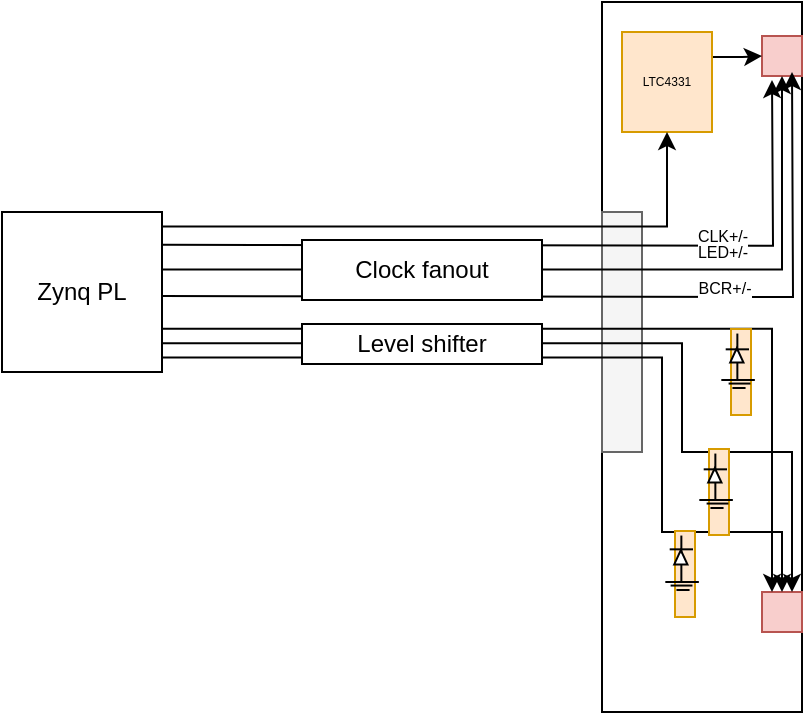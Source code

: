 <mxfile version="23.1.2" type="github">
  <diagram name="Page-1" id="fWkxdSE3MDxEK5NCk_mT">
    <mxGraphModel dx="724" dy="455" grid="1" gridSize="10" guides="1" tooltips="1" connect="1" arrows="1" fold="1" page="1" pageScale="1" pageWidth="850" pageHeight="1100" math="0" shadow="0">
      <root>
        <mxCell id="0" />
        <mxCell id="1" parent="0" />
        <mxCell id="TbumQkPZerBBFcN5Bay4-1" value="Zynq PL" style="whiteSpace=wrap;html=1;aspect=fixed;points=[[0,0,0,0,0],[0,0.25,0,0,0],[0,0.5,0,0,0],[0,0.75,0,0,0],[0,1,0,0,0],[0.25,0,0,0,0],[0.25,1,0,0,0],[0.5,0,0,0,0],[0.5,1,0,0,0],[0.75,0,0,0,0],[0.75,1,0,0,0],[1,0,0,0,0],[1,0.09,0,0,0],[1,0.18,0,0,0],[1,0.27,0,0,0],[1,0.36,0,0,0],[1,0.45,0,0,0],[1,0.55,0,0,0],[1,0.64,0,0,0],[1,0.73,0,0,0],[1,0.82,0,0,0],[1,0.91,0,0,0],[1,1,0,0,0]];" vertex="1" parent="1">
          <mxGeometry x="100" y="260" width="80" height="80" as="geometry" />
        </mxCell>
        <mxCell id="TbumQkPZerBBFcN5Bay4-2" value="" style="rounded=0;whiteSpace=wrap;html=1;" vertex="1" parent="1">
          <mxGeometry x="400" y="155" width="100" height="355" as="geometry" />
        </mxCell>
        <mxCell id="TbumQkPZerBBFcN5Bay4-3" value="" style="rounded=0;whiteSpace=wrap;html=1;fillColor=#f8cecc;strokeColor=#b85450;" vertex="1" parent="1">
          <mxGeometry x="480" y="172" width="20" height="20" as="geometry" />
        </mxCell>
        <mxCell id="TbumQkPZerBBFcN5Bay4-9" value="" style="rounded=0;whiteSpace=wrap;html=1;fillColor=#f5f5f5;fontColor=#333333;strokeColor=#666666;" vertex="1" parent="1">
          <mxGeometry x="400" y="260" width="20" height="120" as="geometry" />
        </mxCell>
        <mxCell id="TbumQkPZerBBFcN5Bay4-14" style="edgeStyle=orthogonalEdgeStyle;rounded=0;orthogonalLoop=1;jettySize=auto;html=1;exitX=1;exitY=0.25;exitDx=0;exitDy=0;entryX=0;entryY=0.5;entryDx=0;entryDy=0;" edge="1" parent="1" source="TbumQkPZerBBFcN5Bay4-13" target="TbumQkPZerBBFcN5Bay4-3">
          <mxGeometry relative="1" as="geometry">
            <Array as="points">
              <mxPoint x="470" y="182" />
            </Array>
          </mxGeometry>
        </mxCell>
        <mxCell id="TbumQkPZerBBFcN5Bay4-13" value="LTC4331" style="rounded=0;whiteSpace=wrap;html=1;fillColor=#ffe6cc;strokeColor=#d79b00;fontSize=6;" vertex="1" parent="1">
          <mxGeometry x="410" y="170" width="45" height="50" as="geometry" />
        </mxCell>
        <mxCell id="TbumQkPZerBBFcN5Bay4-16" value="" style="rounded=0;whiteSpace=wrap;html=1;fillColor=#f8cecc;strokeColor=#b85450;" vertex="1" parent="1">
          <mxGeometry x="480" y="450" width="20" height="20" as="geometry" />
        </mxCell>
        <mxCell id="TbumQkPZerBBFcN5Bay4-17" style="edgeStyle=orthogonalEdgeStyle;rounded=0;orthogonalLoop=1;jettySize=auto;html=1;exitX=1;exitY=0.82;exitDx=0;exitDy=0;exitPerimeter=0;entryX=0.75;entryY=0;entryDx=0;entryDy=0;" edge="1" parent="1" source="TbumQkPZerBBFcN5Bay4-1" target="TbumQkPZerBBFcN5Bay4-16">
          <mxGeometry relative="1" as="geometry">
            <Array as="points">
              <mxPoint x="440" y="326" />
              <mxPoint x="440" y="380" />
              <mxPoint x="495" y="380" />
            </Array>
          </mxGeometry>
        </mxCell>
        <mxCell id="TbumQkPZerBBFcN5Bay4-15" style="edgeStyle=orthogonalEdgeStyle;rounded=0;orthogonalLoop=1;jettySize=auto;html=1;exitX=1;exitY=0.91;exitDx=0;exitDy=0;exitPerimeter=0;entryX=0.5;entryY=0;entryDx=0;entryDy=0;" edge="1" parent="1" source="TbumQkPZerBBFcN5Bay4-1" target="TbumQkPZerBBFcN5Bay4-16">
          <mxGeometry relative="1" as="geometry">
            <mxPoint x="485" y="240" as="targetPoint" />
            <Array as="points">
              <mxPoint x="430" y="333" />
              <mxPoint x="430" y="420" />
              <mxPoint x="490" y="420" />
            </Array>
          </mxGeometry>
        </mxCell>
        <mxCell id="TbumQkPZerBBFcN5Bay4-18" style="edgeStyle=orthogonalEdgeStyle;rounded=0;orthogonalLoop=1;jettySize=auto;html=1;exitX=1;exitY=0.73;exitDx=0;exitDy=0;exitPerimeter=0;entryX=0.25;entryY=0;entryDx=0;entryDy=0;" edge="1" parent="1" source="TbumQkPZerBBFcN5Bay4-1" target="TbumQkPZerBBFcN5Bay4-16">
          <mxGeometry relative="1" as="geometry" />
        </mxCell>
        <mxCell id="TbumQkPZerBBFcN5Bay4-19" value="CLK+/-" style="edgeStyle=orthogonalEdgeStyle;rounded=0;orthogonalLoop=1;jettySize=auto;html=1;exitX=1;exitY=0.18;exitDx=0;exitDy=0;exitPerimeter=0;entryX=0.25;entryY=1;entryDx=0;entryDy=0;fontSize=8;spacing=2;" edge="1" parent="1">
          <mxGeometry x="0.442" y="5" relative="1" as="geometry">
            <mxPoint x="180" y="276.4" as="sourcePoint" />
            <mxPoint x="485" y="194" as="targetPoint" />
            <mxPoint as="offset" />
          </mxGeometry>
        </mxCell>
        <mxCell id="TbumQkPZerBBFcN5Bay4-20" value="LED+/-" style="edgeStyle=orthogonalEdgeStyle;rounded=0;orthogonalLoop=1;jettySize=auto;html=1;exitX=1;exitY=0.36;exitDx=0;exitDy=0;exitPerimeter=0;entryX=0.5;entryY=1;entryDx=0;entryDy=0;fontSize=8;" edge="1" parent="1" source="TbumQkPZerBBFcN5Bay4-1" target="TbumQkPZerBBFcN5Bay4-3">
          <mxGeometry x="0.377" y="9" relative="1" as="geometry">
            <mxPoint as="offset" />
          </mxGeometry>
        </mxCell>
        <mxCell id="TbumQkPZerBBFcN5Bay4-21" value="BCR+/-" style="edgeStyle=orthogonalEdgeStyle;rounded=0;orthogonalLoop=1;jettySize=auto;html=1;exitX=1;exitY=0.55;exitDx=0;exitDy=0;exitPerimeter=0;entryX=0.75;entryY=1;entryDx=0;entryDy=0;fontSize=8;" edge="1" parent="1">
          <mxGeometry x="0.311" y="4" relative="1" as="geometry">
            <mxPoint x="180" y="302" as="sourcePoint" />
            <mxPoint x="495" y="190" as="targetPoint" />
            <mxPoint as="offset" />
          </mxGeometry>
        </mxCell>
        <mxCell id="TbumQkPZerBBFcN5Bay4-10" style="edgeStyle=orthogonalEdgeStyle;rounded=0;orthogonalLoop=1;jettySize=auto;html=1;exitX=1;exitY=0.09;exitDx=0;exitDy=0;endArrow=classic;endFill=1;exitPerimeter=0;" edge="1" parent="1" source="TbumQkPZerBBFcN5Bay4-1" target="TbumQkPZerBBFcN5Bay4-13">
          <mxGeometry relative="1" as="geometry">
            <mxPoint x="370" y="240" as="targetPoint" />
          </mxGeometry>
        </mxCell>
        <mxCell id="TbumQkPZerBBFcN5Bay4-32" value="" style="group;rotation=-90;fillColor=#ffe6cc;strokeColor=#d79b00;" vertex="1" connectable="0" parent="1">
          <mxGeometry x="437" y="395" width="43" height="10" as="geometry" />
        </mxCell>
        <mxCell id="TbumQkPZerBBFcN5Bay4-33" value="" style="triangle;whiteSpace=wrap;html=1;rotation=-90;" vertex="1" parent="TbumQkPZerBBFcN5Bay4-32">
          <mxGeometry x="15.763" y="-6.667" width="7.288" height="6.667" as="geometry" />
        </mxCell>
        <mxCell id="TbumQkPZerBBFcN5Bay4-34" value="" style="endArrow=none;html=1;rounded=0;" edge="1" parent="TbumQkPZerBBFcN5Bay4-32">
          <mxGeometry width="50" height="50" relative="1" as="geometry">
            <mxPoint x="25.508" y="-6.333" as="sourcePoint" />
            <mxPoint x="13.847" y="-6.333" as="targetPoint" />
          </mxGeometry>
        </mxCell>
        <mxCell id="TbumQkPZerBBFcN5Bay4-35" value="" style="endArrow=none;html=1;rounded=0;" edge="1" parent="TbumQkPZerBBFcN5Bay4-32">
          <mxGeometry width="50" height="50" relative="1" as="geometry">
            <mxPoint x="19.678" y="-5.333" as="sourcePoint" />
            <mxPoint x="19.678" y="-14.222" as="targetPoint" />
          </mxGeometry>
        </mxCell>
        <mxCell id="TbumQkPZerBBFcN5Bay4-36" value="" style="endArrow=none;html=1;rounded=0;" edge="1" parent="TbumQkPZerBBFcN5Bay4-32">
          <mxGeometry width="50" height="50" relative="1" as="geometry">
            <mxPoint x="19.678" y="9" as="sourcePoint" />
            <mxPoint x="19.678" y="0.111" as="targetPoint" />
          </mxGeometry>
        </mxCell>
        <mxCell id="TbumQkPZerBBFcN5Bay4-37" value="" style="endArrow=none;html=1;rounded=0;" edge="1" parent="TbumQkPZerBBFcN5Bay4-32">
          <mxGeometry width="50" height="50" relative="1" as="geometry">
            <mxPoint x="28.424" y="9" as="sourcePoint" />
            <mxPoint x="11.661" y="9" as="targetPoint" />
          </mxGeometry>
        </mxCell>
        <mxCell id="TbumQkPZerBBFcN5Bay4-38" value="" style="endArrow=none;html=1;rounded=0;" edge="1" parent="TbumQkPZerBBFcN5Bay4-32">
          <mxGeometry width="50" height="50" relative="1" as="geometry">
            <mxPoint x="23.78" y="13" as="sourcePoint" />
            <mxPoint x="17.22" y="13" as="targetPoint" />
          </mxGeometry>
        </mxCell>
        <mxCell id="TbumQkPZerBBFcN5Bay4-39" value="" style="endArrow=none;html=1;rounded=0;" edge="1" parent="TbumQkPZerBBFcN5Bay4-32">
          <mxGeometry width="50" height="50" relative="1" as="geometry">
            <mxPoint x="26.237" y="10.778" as="sourcePoint" />
            <mxPoint x="15.305" y="10.778" as="targetPoint" />
          </mxGeometry>
        </mxCell>
        <mxCell id="TbumQkPZerBBFcN5Bay4-40" value="" style="group;rotation=-90;fillColor=#ffe6cc;strokeColor=#d79b00;" vertex="1" connectable="0" parent="1">
          <mxGeometry x="448" y="335" width="43" height="10" as="geometry" />
        </mxCell>
        <mxCell id="TbumQkPZerBBFcN5Bay4-41" value="" style="triangle;whiteSpace=wrap;html=1;rotation=-90;" vertex="1" parent="TbumQkPZerBBFcN5Bay4-40">
          <mxGeometry x="15.763" y="-6.667" width="7.288" height="6.667" as="geometry" />
        </mxCell>
        <mxCell id="TbumQkPZerBBFcN5Bay4-42" value="" style="endArrow=none;html=1;rounded=0;" edge="1" parent="TbumQkPZerBBFcN5Bay4-40">
          <mxGeometry width="50" height="50" relative="1" as="geometry">
            <mxPoint x="25.508" y="-6.333" as="sourcePoint" />
            <mxPoint x="13.847" y="-6.333" as="targetPoint" />
          </mxGeometry>
        </mxCell>
        <mxCell id="TbumQkPZerBBFcN5Bay4-43" value="" style="endArrow=none;html=1;rounded=0;" edge="1" parent="TbumQkPZerBBFcN5Bay4-40">
          <mxGeometry width="50" height="50" relative="1" as="geometry">
            <mxPoint x="19.678" y="-5.333" as="sourcePoint" />
            <mxPoint x="19.678" y="-14.222" as="targetPoint" />
          </mxGeometry>
        </mxCell>
        <mxCell id="TbumQkPZerBBFcN5Bay4-44" value="" style="endArrow=none;html=1;rounded=0;" edge="1" parent="TbumQkPZerBBFcN5Bay4-40">
          <mxGeometry width="50" height="50" relative="1" as="geometry">
            <mxPoint x="19.678" y="9" as="sourcePoint" />
            <mxPoint x="19.678" y="0.111" as="targetPoint" />
          </mxGeometry>
        </mxCell>
        <mxCell id="TbumQkPZerBBFcN5Bay4-45" value="" style="endArrow=none;html=1;rounded=0;" edge="1" parent="TbumQkPZerBBFcN5Bay4-40">
          <mxGeometry width="50" height="50" relative="1" as="geometry">
            <mxPoint x="28.424" y="9" as="sourcePoint" />
            <mxPoint x="11.661" y="9" as="targetPoint" />
          </mxGeometry>
        </mxCell>
        <mxCell id="TbumQkPZerBBFcN5Bay4-46" value="" style="endArrow=none;html=1;rounded=0;" edge="1" parent="TbumQkPZerBBFcN5Bay4-40">
          <mxGeometry width="50" height="50" relative="1" as="geometry">
            <mxPoint x="23.78" y="13" as="sourcePoint" />
            <mxPoint x="17.22" y="13" as="targetPoint" />
          </mxGeometry>
        </mxCell>
        <mxCell id="TbumQkPZerBBFcN5Bay4-47" value="" style="endArrow=none;html=1;rounded=0;" edge="1" parent="TbumQkPZerBBFcN5Bay4-40">
          <mxGeometry width="50" height="50" relative="1" as="geometry">
            <mxPoint x="26.237" y="10.778" as="sourcePoint" />
            <mxPoint x="15.305" y="10.778" as="targetPoint" />
          </mxGeometry>
        </mxCell>
        <mxCell id="TbumQkPZerBBFcN5Bay4-29" value="" style="group;rotation=-90;fillColor=#ffe6cc;strokeColor=#d79b00;" vertex="1" connectable="0" parent="1">
          <mxGeometry x="420" y="436" width="43" height="10" as="geometry" />
        </mxCell>
        <mxCell id="TbumQkPZerBBFcN5Bay4-22" value="" style="triangle;whiteSpace=wrap;html=1;rotation=-90;" vertex="1" parent="TbumQkPZerBBFcN5Bay4-29">
          <mxGeometry x="15.763" y="-6.667" width="7.288" height="6.667" as="geometry" />
        </mxCell>
        <mxCell id="TbumQkPZerBBFcN5Bay4-23" value="" style="endArrow=none;html=1;rounded=0;" edge="1" parent="TbumQkPZerBBFcN5Bay4-29">
          <mxGeometry width="50" height="50" relative="1" as="geometry">
            <mxPoint x="25.508" y="-7.333" as="sourcePoint" />
            <mxPoint x="13.847" y="-7.333" as="targetPoint" />
          </mxGeometry>
        </mxCell>
        <mxCell id="TbumQkPZerBBFcN5Bay4-24" value="" style="endArrow=none;html=1;rounded=0;" edge="1" parent="TbumQkPZerBBFcN5Bay4-29">
          <mxGeometry width="50" height="50" relative="1" as="geometry">
            <mxPoint x="19.678" y="-5.333" as="sourcePoint" />
            <mxPoint x="19.678" y="-14.222" as="targetPoint" />
          </mxGeometry>
        </mxCell>
        <mxCell id="TbumQkPZerBBFcN5Bay4-25" value="" style="endArrow=none;html=1;rounded=0;" edge="1" parent="TbumQkPZerBBFcN5Bay4-29">
          <mxGeometry width="50" height="50" relative="1" as="geometry">
            <mxPoint x="19.678" y="9" as="sourcePoint" />
            <mxPoint x="19.678" y="0.111" as="targetPoint" />
          </mxGeometry>
        </mxCell>
        <mxCell id="TbumQkPZerBBFcN5Bay4-26" value="" style="endArrow=none;html=1;rounded=0;" edge="1" parent="TbumQkPZerBBFcN5Bay4-29">
          <mxGeometry width="50" height="50" relative="1" as="geometry">
            <mxPoint x="28.424" y="9" as="sourcePoint" />
            <mxPoint x="11.661" y="9" as="targetPoint" />
          </mxGeometry>
        </mxCell>
        <mxCell id="TbumQkPZerBBFcN5Bay4-27" value="" style="endArrow=none;html=1;rounded=0;" edge="1" parent="TbumQkPZerBBFcN5Bay4-29">
          <mxGeometry width="50" height="50" relative="1" as="geometry">
            <mxPoint x="23.78" y="13" as="sourcePoint" />
            <mxPoint x="17.22" y="13" as="targetPoint" />
          </mxGeometry>
        </mxCell>
        <mxCell id="TbumQkPZerBBFcN5Bay4-28" value="" style="endArrow=none;html=1;rounded=0;" edge="1" parent="TbumQkPZerBBFcN5Bay4-29">
          <mxGeometry width="50" height="50" relative="1" as="geometry">
            <mxPoint x="25.237" y="10.778" as="sourcePoint" />
            <mxPoint x="14.305" y="10.778" as="targetPoint" />
          </mxGeometry>
        </mxCell>
        <mxCell id="TbumQkPZerBBFcN5Bay4-53" value="Level shifter" style="rounded=0;whiteSpace=wrap;html=1;" vertex="1" parent="1">
          <mxGeometry x="250" y="316" width="120" height="20" as="geometry" />
        </mxCell>
        <mxCell id="TbumQkPZerBBFcN5Bay4-54" value="Clock fanout" style="rounded=0;whiteSpace=wrap;html=1;" vertex="1" parent="1">
          <mxGeometry x="250" y="274" width="120" height="30" as="geometry" />
        </mxCell>
      </root>
    </mxGraphModel>
  </diagram>
</mxfile>
